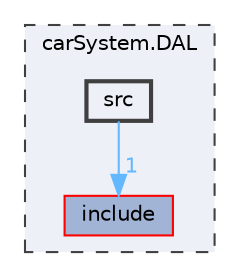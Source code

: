 digraph "D:/doxygen shitnqta/App/carSystem.DAL/src"
{
 // INTERACTIVE_SVG=YES
 // LATEX_PDF_SIZE
  bgcolor="transparent";
  edge [fontname=Helvetica,fontsize=10,labelfontname=Helvetica,labelfontsize=10];
  node [fontname=Helvetica,fontsize=10,shape=box,height=0.2,width=0.4];
  compound=true
  subgraph clusterdir_839c80e8553629dd66cd9288e519a8f2 {
    graph [ bgcolor="#edf0f7", pencolor="grey25", label="carSystem.DAL", fontname=Helvetica,fontsize=10 style="filled,dashed", URL="dir_839c80e8553629dd66cd9288e519a8f2.html",tooltip=""]
  dir_d0a8b5b51d2003565458afb34dcb8078 [label="include", fillcolor="#a2b4d6", color="red", style="filled", URL="dir_d0a8b5b51d2003565458afb34dcb8078.html",tooltip=""];
  dir_bd571679d123678e07d59fd1ecef0b67 [label="src", fillcolor="#edf0f7", color="grey25", style="filled,bold", URL="dir_bd571679d123678e07d59fd1ecef0b67.html",tooltip=""];
  }
  dir_bd571679d123678e07d59fd1ecef0b67->dir_d0a8b5b51d2003565458afb34dcb8078 [headlabel="1", labeldistance=1.5 headhref="dir_000024_000012.html" color="steelblue1" fontcolor="steelblue1"];
}
